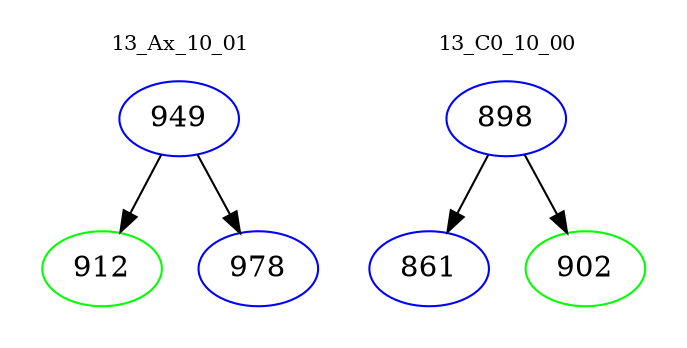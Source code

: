 digraph{
subgraph cluster_0 {
color = white
label = "13_Ax_10_01";
fontsize=10;
T0_949 [label="949", color="blue"]
T0_949 -> T0_912 [color="black"]
T0_912 [label="912", color="green"]
T0_949 -> T0_978 [color="black"]
T0_978 [label="978", color="blue"]
}
subgraph cluster_1 {
color = white
label = "13_C0_10_00";
fontsize=10;
T1_898 [label="898", color="blue"]
T1_898 -> T1_861 [color="black"]
T1_861 [label="861", color="blue"]
T1_898 -> T1_902 [color="black"]
T1_902 [label="902", color="green"]
}
}
